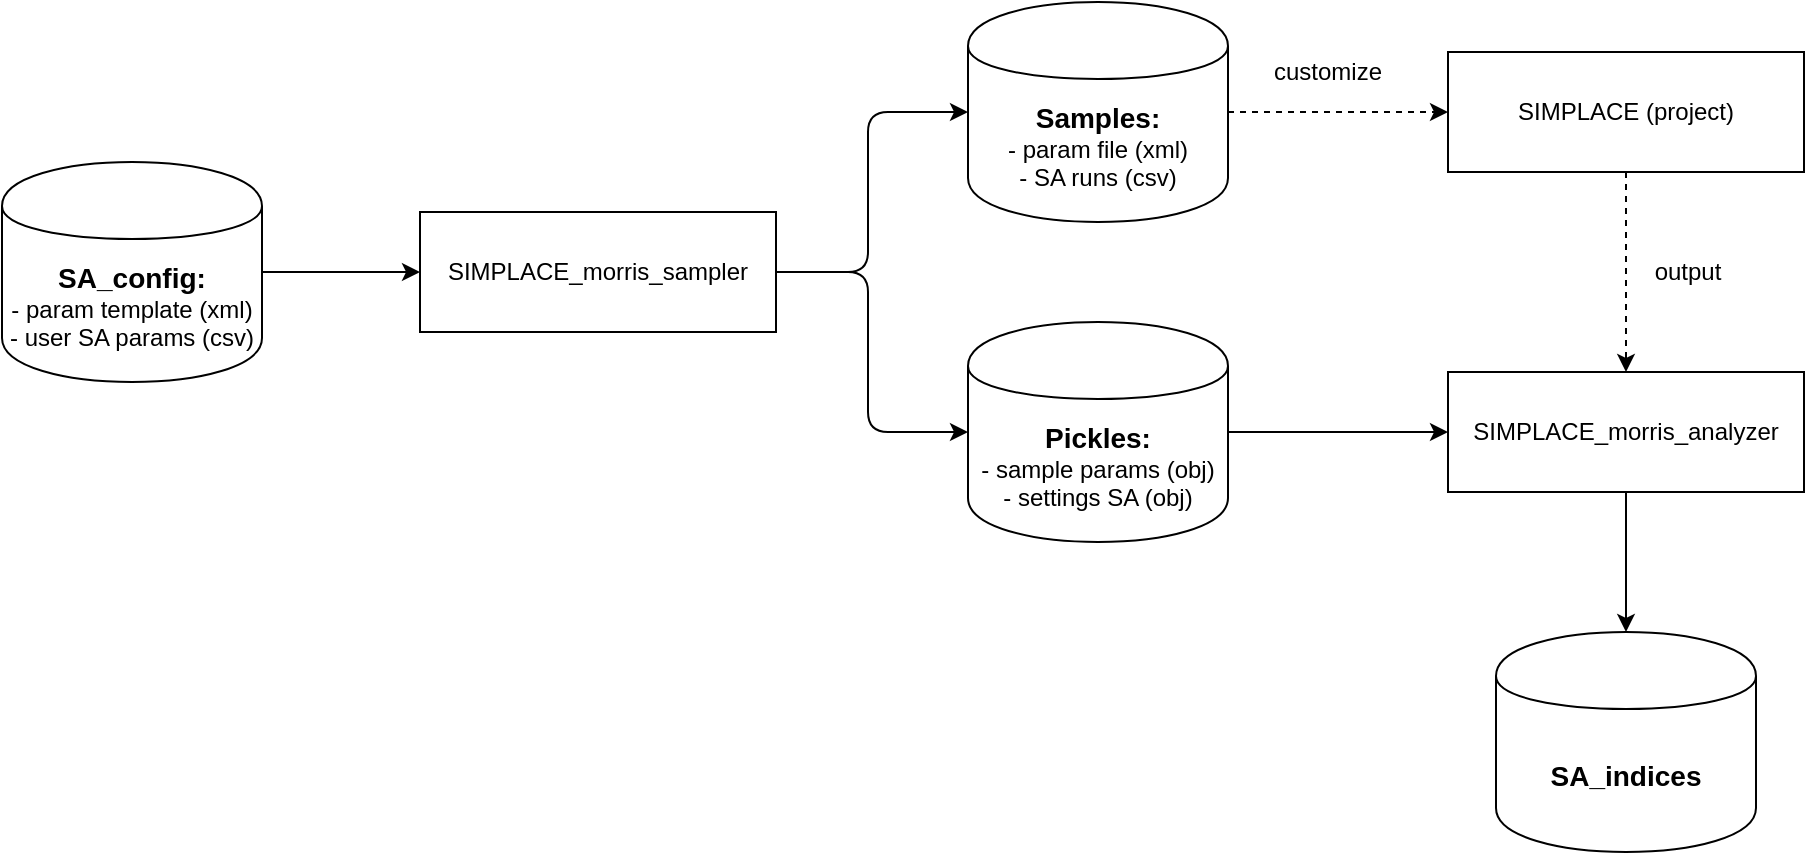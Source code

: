 <mxfile version="10.6.2" type="device"><diagram id="4Z9WTmclyYhYNYhDMitD" name="Page-1"><mxGraphModel dx="1394" dy="867" grid="1" gridSize="10" guides="1" tooltips="1" connect="1" arrows="1" fold="1" page="1" pageScale="1" pageWidth="1169" pageHeight="827" math="0" shadow="0"><root><mxCell id="0"/><mxCell id="1" parent="0"/><mxCell id="7gptWtCdx7mGVU8StF01-2" value="&lt;b&gt;&lt;font style=&quot;font-size: 14px&quot;&gt;SA_config:&lt;/font&gt;&lt;/b&gt;&lt;br&gt;- param template (xml)&lt;br&gt;- user SA params (csv)&lt;br&gt;" style="shape=cylinder;whiteSpace=wrap;html=1;boundedLbl=1;backgroundOutline=1;" parent="1" vertex="1"><mxGeometry x="47" y="305" width="130" height="110" as="geometry"/></mxCell><mxCell id="7gptWtCdx7mGVU8StF01-3" value="SIMPLACE_morris_sampler" style="rounded=0;whiteSpace=wrap;html=1;" parent="1" vertex="1"><mxGeometry x="256" y="330" width="178" height="60" as="geometry"/></mxCell><mxCell id="7gptWtCdx7mGVU8StF01-4" value="" style="endArrow=classic;html=1;exitX=1;exitY=0.5;exitDx=0;exitDy=0;entryX=0;entryY=0.5;entryDx=0;entryDy=0;" parent="1" source="7gptWtCdx7mGVU8StF01-2" target="7gptWtCdx7mGVU8StF01-3" edge="1"><mxGeometry width="50" height="50" relative="1" as="geometry"><mxPoint x="260" y="450" as="sourcePoint"/><mxPoint x="310" y="400" as="targetPoint"/></mxGeometry></mxCell><mxCell id="7gptWtCdx7mGVU8StF01-5" value="&lt;b&gt;&lt;font style=&quot;font-size: 14px&quot;&gt;Samples:&lt;/font&gt;&lt;/b&gt;&lt;br&gt;- param file (xml)&lt;br&gt;- SA runs (csv)&lt;br&gt;" style="shape=cylinder;whiteSpace=wrap;html=1;boundedLbl=1;backgroundOutline=1;" parent="1" vertex="1"><mxGeometry x="530" y="225" width="130" height="110" as="geometry"/></mxCell><mxCell id="7gptWtCdx7mGVU8StF01-8" value="&lt;b&gt;&lt;font style=&quot;font-size: 14px&quot;&gt;Pickles:&lt;/font&gt;&lt;/b&gt;&lt;br&gt;- sample params (obj)&lt;br&gt;- settings SA (obj)&lt;br&gt;" style="shape=cylinder;whiteSpace=wrap;html=1;boundedLbl=1;backgroundOutline=1;" parent="1" vertex="1"><mxGeometry x="530" y="385" width="130" height="110" as="geometry"/></mxCell><mxCell id="7gptWtCdx7mGVU8StF01-9" value="" style="endArrow=classic;html=1;exitX=1;exitY=0.5;exitDx=0;exitDy=0;entryX=0;entryY=0.5;entryDx=0;entryDy=0;" parent="1" source="7gptWtCdx7mGVU8StF01-3" target="7gptWtCdx7mGVU8StF01-5" edge="1"><mxGeometry width="50" height="50" relative="1" as="geometry"><mxPoint x="380" y="260" as="sourcePoint"/><mxPoint x="510" y="220" as="targetPoint"/><Array as="points"><mxPoint x="480" y="360"/><mxPoint x="480" y="280"/></Array></mxGeometry></mxCell><mxCell id="7gptWtCdx7mGVU8StF01-10" value="" style="endArrow=classic;html=1;exitX=1;exitY=0.5;exitDx=0;exitDy=0;entryX=0;entryY=0.5;entryDx=0;entryDy=0;" parent="1" source="7gptWtCdx7mGVU8StF01-3" target="7gptWtCdx7mGVU8StF01-8" edge="1"><mxGeometry width="50" height="50" relative="1" as="geometry"><mxPoint x="440" y="463" as="sourcePoint"/><mxPoint x="490" y="413" as="targetPoint"/><Array as="points"><mxPoint x="480" y="360"/><mxPoint x="480" y="440"/></Array></mxGeometry></mxCell><mxCell id="7gptWtCdx7mGVU8StF01-11" value="SIMPLACE (project)" style="rounded=0;whiteSpace=wrap;html=1;" parent="1" vertex="1"><mxGeometry x="770" y="250" width="178" height="60" as="geometry"/></mxCell><mxCell id="7gptWtCdx7mGVU8StF01-12" value="SIMPLACE_morris_analyzer" style="rounded=0;whiteSpace=wrap;html=1;" parent="1" vertex="1"><mxGeometry x="770" y="410" width="178" height="60" as="geometry"/></mxCell><mxCell id="7gptWtCdx7mGVU8StF01-13" value="" style="endArrow=classic;html=1;entryX=0;entryY=0.5;entryDx=0;entryDy=0;exitX=1;exitY=0.5;exitDx=0;exitDy=0;dashed=1;" parent="1" source="7gptWtCdx7mGVU8StF01-5" target="7gptWtCdx7mGVU8StF01-11" edge="1"><mxGeometry width="50" height="50" relative="1" as="geometry"><mxPoint x="50" y="570" as="sourcePoint"/><mxPoint x="100" y="520" as="targetPoint"/></mxGeometry></mxCell><mxCell id="7gptWtCdx7mGVU8StF01-14" value="" style="endArrow=classic;html=1;entryX=0;entryY=0.5;entryDx=0;entryDy=0;exitX=1;exitY=0.5;exitDx=0;exitDy=0;" parent="1" source="7gptWtCdx7mGVU8StF01-8" target="7gptWtCdx7mGVU8StF01-12" edge="1"><mxGeometry width="50" height="50" relative="1" as="geometry"><mxPoint x="50" y="570" as="sourcePoint"/><mxPoint x="100" y="520" as="targetPoint"/></mxGeometry></mxCell><mxCell id="7gptWtCdx7mGVU8StF01-15" value="" style="endArrow=classic;html=1;dashed=1;exitX=0.5;exitY=1;exitDx=0;exitDy=0;" parent="1" source="7gptWtCdx7mGVU8StF01-11" target="7gptWtCdx7mGVU8StF01-12" edge="1"><mxGeometry width="50" height="50" relative="1" as="geometry"><mxPoint x="50" y="570" as="sourcePoint"/><mxPoint x="100" y="520" as="targetPoint"/></mxGeometry></mxCell><mxCell id="7gptWtCdx7mGVU8StF01-16" value="customize" style="text;html=1;strokeColor=none;fillColor=none;align=center;verticalAlign=middle;whiteSpace=wrap;rounded=0;" parent="1" vertex="1"><mxGeometry x="690" y="250" width="40" height="20" as="geometry"/></mxCell><mxCell id="7gptWtCdx7mGVU8StF01-17" value="output" style="text;html=1;strokeColor=none;fillColor=none;align=center;verticalAlign=middle;whiteSpace=wrap;rounded=0;" parent="1" vertex="1"><mxGeometry x="870" y="350" width="40" height="20" as="geometry"/></mxCell><mxCell id="52KJ8Vo0CHxmCizjNrcu-1" value="&lt;span style=&quot;font-size: 14px&quot;&gt;&lt;b&gt;SA_indices&lt;/b&gt;&lt;/span&gt;&lt;br&gt;" style="shape=cylinder;whiteSpace=wrap;html=1;boundedLbl=1;backgroundOutline=1;" vertex="1" parent="1"><mxGeometry x="794" y="540" width="130" height="110" as="geometry"/></mxCell><mxCell id="52KJ8Vo0CHxmCizjNrcu-3" value="" style="endArrow=classic;html=1;entryX=0.5;entryY=0;entryDx=0;entryDy=0;exitX=0.5;exitY=1;exitDx=0;exitDy=0;" edge="1" parent="1" source="7gptWtCdx7mGVU8StF01-12" target="52KJ8Vo0CHxmCizjNrcu-1"><mxGeometry width="50" height="50" relative="1" as="geometry"><mxPoint x="670" y="450" as="sourcePoint"/><mxPoint x="780" y="450" as="targetPoint"/></mxGeometry></mxCell></root></mxGraphModel></diagram></mxfile>